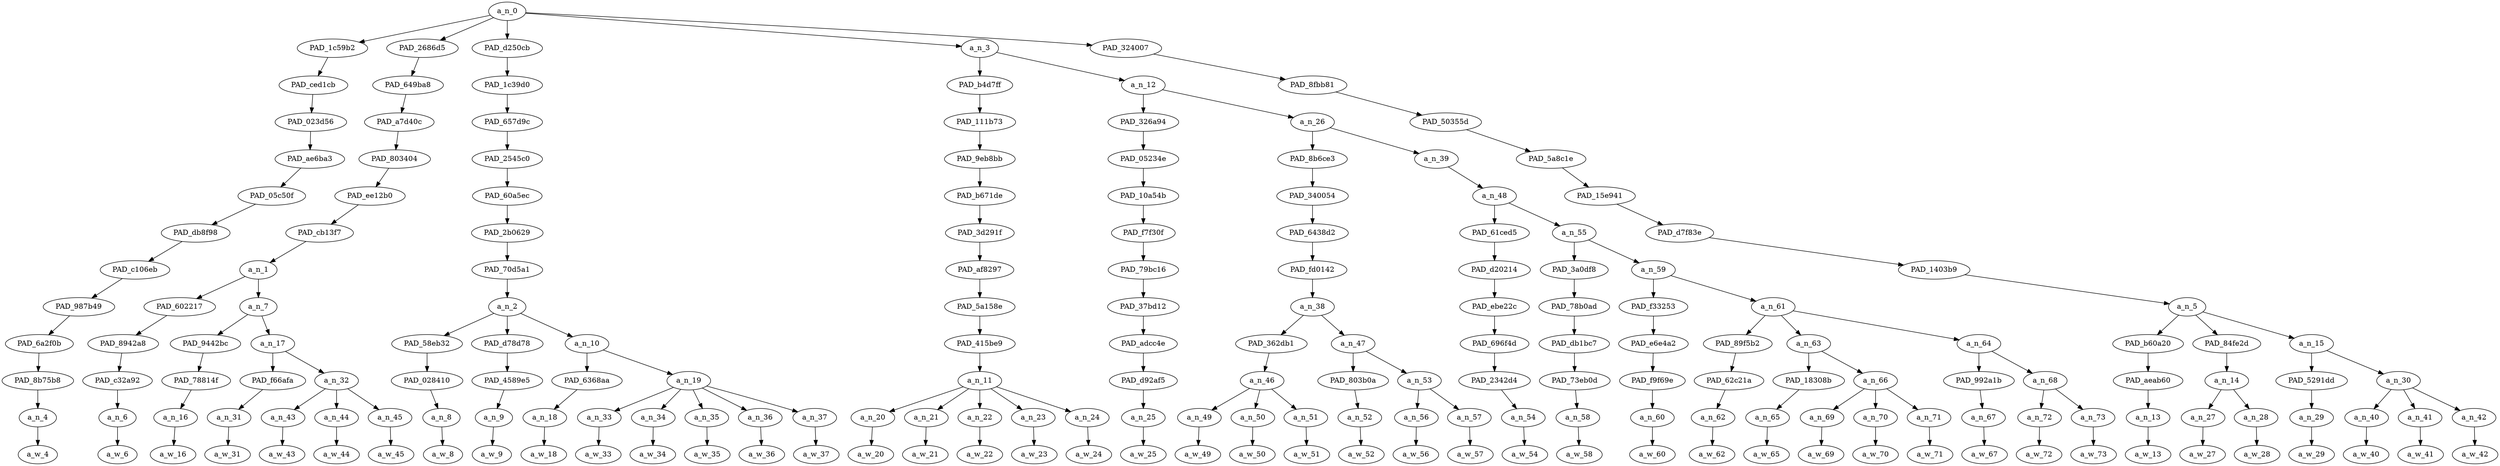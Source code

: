 strict digraph "" {
	a_n_0	[div_dir=1,
		index=0,
		level=12,
		pos="20.855989583333333,12!",
		text_span="[0, 1, 2, 3, 4, 5, 6, 7, 8, 9, 10, 11, 12, 13, 14, 15, 16, 17, 18, 19, 20, 21, 22, 23, 24, 25, 26, 27, 28, 29, 30, 31, 32, 33, 34, \
35, 36, 37, 38, 39, 40, 41, 42, 43, 44]",
		value=1.00000000];
	PAD_1c59b2	[div_dir=-1,
		index=3,
		level=11,
		pos="37.0,11!",
		text_span="[37]",
		value=0.00943195];
	a_n_0 -> PAD_1c59b2;
	PAD_2686d5	[div_dir=1,
		index=0,
		level=11,
		pos="1.0,11!",
		text_span="[0, 1, 2, 3, 4, 5]",
		value=0.24382369];
	a_n_0 -> PAD_2686d5;
	PAD_d250cb	[div_dir=1,
		index=1,
		level=11,
		pos="7.5,11!",
		text_span="[6, 7, 8, 9, 10, 11, 12, 13]",
		value=0.15231520];
	a_n_0 -> PAD_d250cb;
	a_n_3	[div_dir=1,
		index=2,
		level=11,
		pos="18.946614583333332,11!",
		text_span="[14, 15, 16, 17, 18, 19, 20, 21, 22, 23, 24, 25, 26, 27, 28, 29, 30, 31, 32, 33, 34, 35, 36]",
		value=0.47437081];
	a_n_0 -> a_n_3;
	PAD_324007	[div_dir=1,
		index=4,
		level=11,
		pos="39.833333333333336,11!",
		text_span="[38, 39, 40, 41, 42, 43, 44]",
		value=0.11982853];
	a_n_0 -> PAD_324007;
	PAD_ced1cb	[div_dir=-1,
		index=4,
		level=10,
		pos="37.0,10!",
		text_span="[37]",
		value=0.00943195];
	PAD_1c59b2 -> PAD_ced1cb;
	PAD_023d56	[div_dir=-1,
		index=5,
		level=9,
		pos="37.0,9!",
		text_span="[37]",
		value=0.00943195];
	PAD_ced1cb -> PAD_023d56;
	PAD_ae6ba3	[div_dir=-1,
		index=6,
		level=8,
		pos="37.0,8!",
		text_span="[37]",
		value=0.00943195];
	PAD_023d56 -> PAD_ae6ba3;
	PAD_05c50f	[div_dir=-1,
		index=6,
		level=7,
		pos="37.0,7!",
		text_span="[37]",
		value=0.00943195];
	PAD_ae6ba3 -> PAD_05c50f;
	PAD_db8f98	[div_dir=-1,
		index=7,
		level=6,
		pos="37.0,6!",
		text_span="[37]",
		value=0.00943195];
	PAD_05c50f -> PAD_db8f98;
	PAD_c106eb	[div_dir=-1,
		index=8,
		level=5,
		pos="37.0,5!",
		text_span="[37]",
		value=0.00943195];
	PAD_db8f98 -> PAD_c106eb;
	PAD_987b49	[div_dir=-1,
		index=10,
		level=4,
		pos="37.0,4!",
		text_span="[37]",
		value=0.00943195];
	PAD_c106eb -> PAD_987b49;
	PAD_6a2f0b	[div_dir=-1,
		index=16,
		level=3,
		pos="37.0,3!",
		text_span="[37]",
		value=0.00943195];
	PAD_987b49 -> PAD_6a2f0b;
	PAD_8b75b8	[div_dir=-1,
		index=21,
		level=2,
		pos="37.0,2!",
		text_span="[37]",
		value=0.00943195];
	PAD_6a2f0b -> PAD_8b75b8;
	a_n_4	[div_dir=-1,
		index=37,
		level=1,
		pos="37.0,1!",
		text_span="[37]",
		value=0.00943195];
	PAD_8b75b8 -> a_n_4;
	a_w_4	[div_dir=0,
		index=37,
		level=0,
		pos="37,0!",
		text_span="[37]",
		value=but];
	a_n_4 -> a_w_4;
	PAD_649ba8	[div_dir=1,
		index=0,
		level=10,
		pos="1.0,10!",
		text_span="[0, 1, 2, 3, 4, 5]",
		value=0.24382369];
	PAD_2686d5 -> PAD_649ba8;
	PAD_a7d40c	[div_dir=1,
		index=0,
		level=9,
		pos="1.0,9!",
		text_span="[0, 1, 2, 3, 4, 5]",
		value=0.24382369];
	PAD_649ba8 -> PAD_a7d40c;
	PAD_803404	[div_dir=1,
		index=0,
		level=8,
		pos="1.0,8!",
		text_span="[0, 1, 2, 3, 4, 5]",
		value=0.24382369];
	PAD_a7d40c -> PAD_803404;
	PAD_ee12b0	[div_dir=1,
		index=0,
		level=7,
		pos="1.0,7!",
		text_span="[0, 1, 2, 3, 4, 5]",
		value=0.24382369];
	PAD_803404 -> PAD_ee12b0;
	PAD_cb13f7	[div_dir=1,
		index=0,
		level=6,
		pos="1.0,6!",
		text_span="[0, 1, 2, 3, 4, 5]",
		value=0.24382369];
	PAD_ee12b0 -> PAD_cb13f7;
	a_n_1	[div_dir=1,
		index=0,
		level=5,
		pos="1.0,5!",
		text_span="[0, 1, 2, 3, 4, 5]",
		value=0.24382369];
	PAD_cb13f7 -> a_n_1;
	PAD_602217	[div_dir=-1,
		index=0,
		level=4,
		pos="0.0,4!",
		text_span="[0]",
		value=0.01266226];
	a_n_1 -> PAD_602217;
	a_n_7	[div_dir=1,
		index=1,
		level=4,
		pos="2.0,4!",
		text_span="[1, 2, 3, 4, 5]",
		value=0.23090686];
	a_n_1 -> a_n_7;
	PAD_8942a8	[div_dir=-1,
		index=0,
		level=3,
		pos="0.0,3!",
		text_span="[0]",
		value=0.01266226];
	PAD_602217 -> PAD_8942a8;
	PAD_c32a92	[div_dir=-1,
		index=0,
		level=2,
		pos="0.0,2!",
		text_span="[0]",
		value=0.01266226];
	PAD_8942a8 -> PAD_c32a92;
	a_n_6	[div_dir=-1,
		index=0,
		level=1,
		pos="0.0,1!",
		text_span="[0]",
		value=0.01266226];
	PAD_c32a92 -> a_n_6;
	a_w_6	[div_dir=0,
		index=0,
		level=0,
		pos="0,0!",
		text_span="[0]",
		value=if];
	a_n_6 -> a_w_6;
	PAD_9442bc	[div_dir=1,
		index=1,
		level=3,
		pos="1.0,3!",
		text_span="[1]",
		value=0.03723055];
	a_n_7 -> PAD_9442bc;
	a_n_17	[div_dir=1,
		index=2,
		level=3,
		pos="3.0,3!",
		text_span="[2, 3, 4, 5]",
		value=0.19340540];
	a_n_7 -> a_n_17;
	PAD_78814f	[div_dir=1,
		index=1,
		level=2,
		pos="1.0,2!",
		text_span="[1]",
		value=0.03723055];
	PAD_9442bc -> PAD_78814f;
	a_n_16	[div_dir=1,
		index=1,
		level=1,
		pos="1.0,1!",
		text_span="[1]",
		value=0.03723055];
	PAD_78814f -> a_n_16;
	a_w_16	[div_dir=0,
		index=1,
		level=0,
		pos="1,0!",
		text_span="[1]",
		value=britain];
	a_n_16 -> a_w_16;
	PAD_f66afa	[div_dir=-1,
		index=2,
		level=2,
		pos="2.0,2!",
		text_span="[2]",
		value=0.01383636];
	a_n_17 -> PAD_f66afa;
	a_n_32	[div_dir=1,
		index=3,
		level=2,
		pos="4.0,2!",
		text_span="[3, 4, 5]",
		value=0.17937306];
	a_n_17 -> a_n_32;
	a_n_31	[div_dir=-1,
		index=2,
		level=1,
		pos="2.0,1!",
		text_span="[2]",
		value=0.01383636];
	PAD_f66afa -> a_n_31;
	a_w_31	[div_dir=0,
		index=2,
		level=0,
		pos="2,0!",
		text_span="[2]",
		value=closed];
	a_n_31 -> a_w_31;
	a_n_43	[div_dir=1,
		index=3,
		level=1,
		pos="3.0,1!",
		text_span="[3]",
		value=0.01133883];
	a_n_32 -> a_n_43;
	a_n_44	[div_dir=1,
		index=4,
		level=1,
		pos="4.0,1!",
		text_span="[4]",
		value=0.05934914];
	a_n_32 -> a_n_44;
	a_n_45	[div_dir=1,
		index=5,
		level=1,
		pos="5.0,1!",
		text_span="[5]",
		value=0.10845437];
	a_n_32 -> a_n_45;
	a_w_43	[div_dir=0,
		index=3,
		level=0,
		pos="3,0!",
		text_span="[3]",
		value=its];
	a_n_43 -> a_w_43;
	a_w_44	[div_dir=0,
		index=4,
		level=0,
		pos="4,0!",
		text_span="[4]",
		value=borders2day];
	a_n_44 -> a_w_44;
	a_w_45	[div_dir=0,
		index=5,
		level=0,
		pos="5,0!",
		text_span="[5]",
		value=moslems];
	a_n_45 -> a_w_45;
	PAD_1c39d0	[div_dir=1,
		index=1,
		level=10,
		pos="7.5,10!",
		text_span="[6, 7, 8, 9, 10, 11, 12, 13]",
		value=0.15231520];
	PAD_d250cb -> PAD_1c39d0;
	PAD_657d9c	[div_dir=1,
		index=1,
		level=9,
		pos="7.5,9!",
		text_span="[6, 7, 8, 9, 10, 11, 12, 13]",
		value=0.15231520];
	PAD_1c39d0 -> PAD_657d9c;
	PAD_2545c0	[div_dir=1,
		index=1,
		level=8,
		pos="7.5,8!",
		text_span="[6, 7, 8, 9, 10, 11, 12, 13]",
		value=0.15231520];
	PAD_657d9c -> PAD_2545c0;
	PAD_60a5ec	[div_dir=1,
		index=1,
		level=7,
		pos="7.5,7!",
		text_span="[6, 7, 8, 9, 10, 11, 12, 13]",
		value=0.15231520];
	PAD_2545c0 -> PAD_60a5ec;
	PAD_2b0629	[div_dir=1,
		index=1,
		level=6,
		pos="7.5,6!",
		text_span="[6, 7, 8, 9, 10, 11, 12, 13]",
		value=0.15231520];
	PAD_60a5ec -> PAD_2b0629;
	PAD_70d5a1	[div_dir=1,
		index=1,
		level=5,
		pos="7.5,5!",
		text_span="[6, 7, 8, 9, 10, 11, 12, 13]",
		value=0.15231520];
	PAD_2b0629 -> PAD_70d5a1;
	a_n_2	[div_dir=1,
		index=2,
		level=4,
		pos="7.5,4!",
		text_span="[6, 7, 8, 9, 10, 11, 12, 13]",
		value=0.15231520];
	PAD_70d5a1 -> a_n_2;
	PAD_58eb32	[div_dir=1,
		index=3,
		level=3,
		pos="6.0,3!",
		text_span="[6]",
		value=0.01017425];
	a_n_2 -> PAD_58eb32;
	PAD_d78d78	[div_dir=-1,
		index=4,
		level=3,
		pos="7.0,3!",
		text_span="[7]",
		value=0.00806849];
	a_n_2 -> PAD_d78d78;
	a_n_10	[div_dir=1,
		index=5,
		level=3,
		pos="9.5,3!",
		text_span="[8, 9, 10, 11, 12, 13]",
		value=0.13401946];
	a_n_2 -> a_n_10;
	PAD_028410	[div_dir=1,
		index=4,
		level=2,
		pos="6.0,2!",
		text_span="[6]",
		value=0.01017425];
	PAD_58eb32 -> PAD_028410;
	a_n_8	[div_dir=1,
		index=6,
		level=1,
		pos="6.0,1!",
		text_span="[6]",
		value=0.01017425];
	PAD_028410 -> a_n_8;
	a_w_8	[div_dir=0,
		index=6,
		level=0,
		pos="6,0!",
		text_span="[6]",
		value=would];
	a_n_8 -> a_w_8;
	PAD_4589e5	[div_dir=-1,
		index=5,
		level=2,
		pos="7.0,2!",
		text_span="[7]",
		value=0.00806849];
	PAD_d78d78 -> PAD_4589e5;
	a_n_9	[div_dir=-1,
		index=7,
		level=1,
		pos="7.0,1!",
		text_span="[7]",
		value=0.00806849];
	PAD_4589e5 -> a_n_9;
	a_w_9	[div_dir=0,
		index=7,
		level=0,
		pos="7,0!",
		text_span="[7]",
		value=still];
	a_n_9 -> a_w_9;
	PAD_6368aa	[div_dir=-1,
		index=6,
		level=2,
		pos="8.0,2!",
		text_span="[8]",
		value=0.00885722];
	a_n_10 -> PAD_6368aa;
	a_n_19	[div_dir=1,
		index=7,
		level=2,
		pos="11.0,2!",
		text_span="[9, 10, 11, 12, 13]",
		value=0.12510946];
	a_n_10 -> a_n_19;
	a_n_18	[div_dir=-1,
		index=8,
		level=1,
		pos="8.0,1!",
		text_span="[8]",
		value=0.00885722];
	PAD_6368aa -> a_n_18;
	a_w_18	[div_dir=0,
		index=8,
		level=0,
		pos="8,0!",
		text_span="[8]",
		value=become];
	a_n_18 -> a_w_18;
	a_n_33	[div_dir=1,
		index=9,
		level=1,
		pos="9.0,1!",
		text_span="[9]",
		value=0.00788273];
	a_n_19 -> a_n_33;
	a_n_34	[div_dir=-1,
		index=10,
		level=1,
		pos="10.0,1!",
		text_span="[10]",
		value=0.01382812];
	a_n_19 -> a_n_34;
	a_n_35	[div_dir=1,
		index=11,
		level=1,
		pos="11.0,1!",
		text_span="[11]",
		value=0.04300726];
	a_n_19 -> a_n_35;
	a_n_36	[div_dir=1,
		index=12,
		level=1,
		pos="12.0,1!",
		text_span="[12]",
		value=0.01453571];
	a_n_19 -> a_n_36;
	a_n_37	[div_dir=1,
		index=13,
		level=1,
		pos="13.0,1!",
		text_span="[13]",
		value=0.04579928];
	a_n_19 -> a_n_37;
	a_w_33	[div_dir=0,
		index=9,
		level=0,
		pos="9,0!",
		text_span="[9]",
		value=a];
	a_n_33 -> a_w_33;
	a_w_34	[div_dir=0,
		index=10,
		level=0,
		pos="10,0!",
		text_span="[10]",
		value=majority];
	a_n_34 -> a_w_34;
	a_w_35	[div_dir=0,
		index=11,
		level=0,
		pos="11,0!",
		text_span="[11]",
		value=due2their];
	a_n_35 -> a_w_35;
	a_w_36	[div_dir=0,
		index=12,
		level=0,
		pos="12,0!",
		text_span="[12]",
		value=high];
	a_n_36 -> a_w_36;
	a_w_37	[div_dir=0,
		index=13,
		level=0,
		pos="13,0!",
		text_span="[13]",
		value=birthrates];
	a_n_37 -> a_w_37;
	PAD_b4d7ff	[div_dir=1,
		index=2,
		level=10,
		pos="16.0,10!",
		text_span="[14, 15, 16, 17, 18]",
		value=0.17004132];
	a_n_3 -> PAD_b4d7ff;
	a_n_12	[div_dir=1,
		index=3,
		level=10,
		pos="21.893229166666664,10!",
		text_span="[19, 20, 21, 22, 23, 24, 25, 26, 27, 28, 29, 30, 31, 32, 33, 34, 35, 36]",
		value=0.30422633];
	a_n_3 -> a_n_12;
	PAD_111b73	[div_dir=1,
		index=2,
		level=9,
		pos="16.0,9!",
		text_span="[14, 15, 16, 17, 18]",
		value=0.17004132];
	PAD_b4d7ff -> PAD_111b73;
	PAD_9eb8bb	[div_dir=1,
		index=2,
		level=8,
		pos="16.0,8!",
		text_span="[14, 15, 16, 17, 18]",
		value=0.17004132];
	PAD_111b73 -> PAD_9eb8bb;
	PAD_b671de	[div_dir=1,
		index=2,
		level=7,
		pos="16.0,7!",
		text_span="[14, 15, 16, 17, 18]",
		value=0.17004132];
	PAD_9eb8bb -> PAD_b671de;
	PAD_3d291f	[div_dir=1,
		index=2,
		level=6,
		pos="16.0,6!",
		text_span="[14, 15, 16, 17, 18]",
		value=0.17004132];
	PAD_b671de -> PAD_3d291f;
	PAD_af8297	[div_dir=1,
		index=2,
		level=5,
		pos="16.0,5!",
		text_span="[14, 15, 16, 17, 18]",
		value=0.17004132];
	PAD_3d291f -> PAD_af8297;
	PAD_5a158e	[div_dir=1,
		index=3,
		level=4,
		pos="16.0,4!",
		text_span="[14, 15, 16, 17, 18]",
		value=0.17004132];
	PAD_af8297 -> PAD_5a158e;
	PAD_415be9	[div_dir=1,
		index=6,
		level=3,
		pos="16.0,3!",
		text_span="[14, 15, 16, 17, 18]",
		value=0.17004132];
	PAD_5a158e -> PAD_415be9;
	a_n_11	[div_dir=1,
		index=8,
		level=2,
		pos="16.0,2!",
		text_span="[14, 15, 16, 17, 18]",
		value=0.17004132];
	PAD_415be9 -> a_n_11;
	a_n_20	[div_dir=1,
		index=14,
		level=1,
		pos="14.0,1!",
		text_span="[14]",
		value=0.01288440];
	a_n_11 -> a_n_20;
	a_n_21	[div_dir=-1,
		index=15,
		level=1,
		pos="15.0,1!",
		text_span="[15]",
		value=0.00946863];
	a_n_11 -> a_n_21;
	a_n_22	[div_dir=-1,
		index=16,
		level=1,
		pos="16.0,1!",
		text_span="[16]",
		value=0.05023570];
	a_n_11 -> a_n_22;
	a_n_23	[div_dir=1,
		index=17,
		level=1,
		pos="17.0,1!",
		text_span="[17]",
		value=0.07888860];
	a_n_11 -> a_n_23;
	a_n_24	[div_dir=1,
		index=18,
		level=1,
		pos="18.0,1!",
		text_span="[18]",
		value=0.01844505];
	a_n_11 -> a_n_24;
	a_w_20	[div_dir=0,
		index=14,
		level=0,
		pos="14,0!",
		text_span="[14]",
		value=the];
	a_n_20 -> a_w_20;
	a_w_21	[div_dir=0,
		index=15,
		level=0,
		pos="15,0!",
		text_span="[15]",
		value=only];
	a_n_21 -> a_w_21;
	a_w_22	[div_dir=0,
		index=16,
		level=0,
		pos="16,0!",
		text_span="[16]",
		value=solution2the];
	a_n_22 -> a_w_22;
	a_w_23	[div_dir=0,
		index=17,
		level=0,
		pos="17,0!",
		text_span="[17]",
		value=moslem];
	a_n_23 -> a_w_23;
	a_w_24	[div_dir=0,
		index=18,
		level=0,
		pos="18,0!",
		text_span="[18]",
		value=problem];
	a_n_24 -> a_w_24;
	PAD_326a94	[div_dir=-1,
		index=3,
		level=9,
		pos="19.0,9!",
		text_span="[19]",
		value=0.01048169];
	a_n_12 -> PAD_326a94;
	a_n_26	[div_dir=1,
		index=4,
		level=9,
		pos="24.786458333333332,9!",
		text_span="[20, 21, 22, 23, 24, 25, 26, 27, 28, 29, 30, 31, 32, 33, 34, 35, 36]",
		value=0.29369379];
	a_n_12 -> a_n_26;
	PAD_05234e	[div_dir=-1,
		index=3,
		level=8,
		pos="19.0,8!",
		text_span="[19]",
		value=0.01048169];
	PAD_326a94 -> PAD_05234e;
	PAD_10a54b	[div_dir=-1,
		index=3,
		level=7,
		pos="19.0,7!",
		text_span="[19]",
		value=0.01048169];
	PAD_05234e -> PAD_10a54b;
	PAD_f7f30f	[div_dir=-1,
		index=3,
		level=6,
		pos="19.0,6!",
		text_span="[19]",
		value=0.01048169];
	PAD_10a54b -> PAD_f7f30f;
	PAD_79bc16	[div_dir=-1,
		index=3,
		level=5,
		pos="19.0,5!",
		text_span="[19]",
		value=0.01048169];
	PAD_f7f30f -> PAD_79bc16;
	PAD_37bd12	[div_dir=-1,
		index=4,
		level=4,
		pos="19.0,4!",
		text_span="[19]",
		value=0.01048169];
	PAD_79bc16 -> PAD_37bd12;
	PAD_adcc4e	[div_dir=-1,
		index=7,
		level=3,
		pos="19.0,3!",
		text_span="[19]",
		value=0.01048169];
	PAD_37bd12 -> PAD_adcc4e;
	PAD_d92af5	[div_dir=-1,
		index=9,
		level=2,
		pos="19.0,2!",
		text_span="[19]",
		value=0.01048169];
	PAD_adcc4e -> PAD_d92af5;
	a_n_25	[div_dir=-1,
		index=19,
		level=1,
		pos="19.0,1!",
		text_span="[19]",
		value=0.01048169];
	PAD_d92af5 -> a_n_25;
	a_w_25	[div_dir=0,
		index=19,
		level=0,
		pos="19,0!",
		text_span="[19]",
		value=is];
	a_n_25 -> a_w_25;
	PAD_8b6ce3	[div_dir=1,
		index=4,
		level=8,
		pos="22.375,8!",
		text_span="[20, 21, 22, 23, 24, 25]",
		value=0.15810367];
	a_n_26 -> PAD_8b6ce3;
	a_n_39	[div_dir=1,
		index=5,
		level=8,
		pos="27.197916666666664,8!",
		text_span="[26, 27, 28, 29, 30, 31, 32, 33, 34, 35, 36]",
		value=0.13553274];
	a_n_26 -> a_n_39;
	PAD_340054	[div_dir=1,
		index=4,
		level=7,
		pos="22.375,7!",
		text_span="[20, 21, 22, 23, 24, 25]",
		value=0.15810367];
	PAD_8b6ce3 -> PAD_340054;
	PAD_6438d2	[div_dir=1,
		index=4,
		level=6,
		pos="22.375,6!",
		text_span="[20, 21, 22, 23, 24, 25]",
		value=0.15810367];
	PAD_340054 -> PAD_6438d2;
	PAD_fd0142	[div_dir=1,
		index=4,
		level=5,
		pos="22.375,5!",
		text_span="[20, 21, 22, 23, 24, 25]",
		value=0.15810367];
	PAD_6438d2 -> PAD_fd0142;
	a_n_38	[div_dir=1,
		index=5,
		level=4,
		pos="22.375,4!",
		text_span="[20, 21, 22, 23, 24, 25]",
		value=0.15810367];
	PAD_fd0142 -> a_n_38;
	PAD_362db1	[div_dir=1,
		index=8,
		level=3,
		pos="21.0,3!",
		text_span="[20, 21, 22]",
		value=0.13194105];
	a_n_38 -> PAD_362db1;
	a_n_47	[div_dir=1,
		index=9,
		level=3,
		pos="23.75,3!",
		text_span="[23, 24, 25]",
		value=0.02608979];
	a_n_38 -> a_n_47;
	a_n_46	[div_dir=1,
		index=10,
		level=2,
		pos="21.0,2!",
		text_span="[20, 21, 22]",
		value=0.13194105];
	PAD_362db1 -> a_n_46;
	a_n_49	[div_dir=1,
		index=20,
		level=1,
		pos="20.0,1!",
		text_span="[20]",
		value=0.08294960];
	a_n_46 -> a_n_49;
	a_n_50	[div_dir=-1,
		index=21,
		level=1,
		pos="21.0,1!",
		text_span="[21]",
		value=0.01971974];
	a_n_46 -> a_n_50;
	a_n_51	[div_dir=1,
		index=22,
		level=1,
		pos="22.0,1!",
		text_span="[22]",
		value=0.02920007];
	a_n_46 -> a_n_51;
	a_w_49	[div_dir=0,
		index=20,
		level=0,
		pos="20,0!",
		text_span="[20]",
		value=repatriation2their];
	a_n_49 -> a_w_49;
	a_w_50	[div_dir=0,
		index=21,
		level=0,
		pos="21,0!",
		text_span="[21]",
		value=ancestral];
	a_n_50 -> a_w_50;
	a_w_51	[div_dir=0,
		index=22,
		level=0,
		pos="22,0!",
		text_span="[22]",
		value=homelands];
	a_n_51 -> a_w_51;
	PAD_803b0a	[div_dir=-1,
		index=11,
		level=2,
		pos="23.0,2!",
		text_span="[23]",
		value=0.00833071];
	a_n_47 -> PAD_803b0a;
	a_n_53	[div_dir=1,
		index=12,
		level=2,
		pos="24.5,2!",
		text_span="[24, 25]",
		value=0.01773722];
	a_n_47 -> a_n_53;
	a_n_52	[div_dir=-1,
		index=23,
		level=1,
		pos="23.0,1!",
		text_span="[23]",
		value=0.00833071];
	PAD_803b0a -> a_n_52;
	a_w_52	[div_dir=0,
		index=23,
		level=0,
		pos="23,0!",
		text_span="[23]",
		value=at];
	a_n_52 -> a_w_52;
	a_n_56	[div_dir=-1,
		index=24,
		level=1,
		pos="24.0,1!",
		text_span="[24]",
		value=0.00763477];
	a_n_53 -> a_n_56;
	a_n_57	[div_dir=1,
		index=25,
		level=1,
		pos="25.0,1!",
		text_span="[25]",
		value=0.01007510];
	a_n_53 -> a_n_57;
	a_w_56	[div_dir=0,
		index=24,
		level=0,
		pos="24,0!",
		text_span="[24]",
		value=1];
	a_n_56 -> a_w_56;
	a_w_57	[div_dir=0,
		index=25,
		level=0,
		pos="25,0!",
		text_span="[25]",
		value=st];
	a_n_57 -> a_w_57;
	a_n_48	[div_dir=1,
		index=5,
		level=7,
		pos="27.197916666666664,7!",
		text_span="[26, 27, 28, 29, 30, 31, 32, 33, 34, 35, 36]",
		value=0.13552111];
	a_n_39 -> a_n_48;
	PAD_61ced5	[div_dir=-1,
		index=5,
		level=6,
		pos="26.0,6!",
		text_span="[26]",
		value=0.00851415];
	a_n_48 -> PAD_61ced5;
	a_n_55	[div_dir=1,
		index=6,
		level=6,
		pos="28.395833333333332,6!",
		text_span="[27, 28, 29, 30, 31, 32, 33, 34, 35, 36]",
		value=0.12699533];
	a_n_48 -> a_n_55;
	PAD_d20214	[div_dir=-1,
		index=5,
		level=5,
		pos="26.0,5!",
		text_span="[26]",
		value=0.00851415];
	PAD_61ced5 -> PAD_d20214;
	PAD_ebe22c	[div_dir=-1,
		index=6,
		level=4,
		pos="26.0,4!",
		text_span="[26]",
		value=0.00851415];
	PAD_d20214 -> PAD_ebe22c;
	PAD_696f4d	[div_dir=-1,
		index=10,
		level=3,
		pos="26.0,3!",
		text_span="[26]",
		value=0.00851415];
	PAD_ebe22c -> PAD_696f4d;
	PAD_2342d4	[div_dir=-1,
		index=13,
		level=2,
		pos="26.0,2!",
		text_span="[26]",
		value=0.00851415];
	PAD_696f4d -> PAD_2342d4;
	a_n_54	[div_dir=-1,
		index=26,
		level=1,
		pos="26.0,1!",
		text_span="[26]",
		value=0.00851415];
	PAD_2342d4 -> a_n_54;
	a_w_54	[div_dir=0,
		index=26,
		level=0,
		pos="26,0!",
		text_span="[26]",
		value=it];
	a_n_54 -> a_w_54;
	PAD_3a0df8	[div_dir=-1,
		index=6,
		level=5,
		pos="27.0,5!",
		text_span="[27]",
		value=0.00827106];
	a_n_55 -> PAD_3a0df8;
	a_n_59	[div_dir=1,
		index=7,
		level=5,
		pos="29.791666666666664,5!",
		text_span="[28, 29, 30, 31, 32, 33, 34, 35, 36]",
		value=0.11870658];
	a_n_55 -> a_n_59;
	PAD_78b0ad	[div_dir=-1,
		index=7,
		level=4,
		pos="27.0,4!",
		text_span="[27]",
		value=0.00827106];
	PAD_3a0df8 -> PAD_78b0ad;
	PAD_db1bc7	[div_dir=-1,
		index=11,
		level=3,
		pos="27.0,3!",
		text_span="[27]",
		value=0.00827106];
	PAD_78b0ad -> PAD_db1bc7;
	PAD_73eb0d	[div_dir=-1,
		index=14,
		level=2,
		pos="27.0,2!",
		text_span="[27]",
		value=0.00827106];
	PAD_db1bc7 -> PAD_73eb0d;
	a_n_58	[div_dir=-1,
		index=27,
		level=1,
		pos="27.0,1!",
		text_span="[27]",
		value=0.00827106];
	PAD_73eb0d -> a_n_58;
	a_w_58	[div_dir=0,
		index=27,
		level=0,
		pos="27,0!",
		text_span="[27]",
		value=can];
	a_n_58 -> a_w_58;
	PAD_f33253	[div_dir=-1,
		index=8,
		level=4,
		pos="28.0,4!",
		text_span="[28]",
		value=0.00809153];
	a_n_59 -> PAD_f33253;
	a_n_61	[div_dir=1,
		index=9,
		level=4,
		pos="31.583333333333332,4!",
		text_span="[29, 30, 31, 32, 33, 34, 35, 36]",
		value=0.11059092];
	a_n_59 -> a_n_61;
	PAD_e6e4a2	[div_dir=-1,
		index=12,
		level=3,
		pos="28.0,3!",
		text_span="[28]",
		value=0.00809153];
	PAD_f33253 -> PAD_e6e4a2;
	PAD_f9f69e	[div_dir=-1,
		index=15,
		level=2,
		pos="28.0,2!",
		text_span="[28]",
		value=0.00809153];
	PAD_e6e4a2 -> PAD_f9f69e;
	a_n_60	[div_dir=-1,
		index=28,
		level=1,
		pos="28.0,1!",
		text_span="[28]",
		value=0.00809153];
	PAD_f9f69e -> a_n_60;
	a_w_60	[div_dir=0,
		index=28,
		level=0,
		pos="28,0!",
		text_span="[28]",
		value=be];
	a_n_60 -> a_w_60;
	PAD_89f5b2	[div_dir=1,
		index=13,
		level=3,
		pos="29.0,3!",
		text_span="[29]",
		value=0.01197430];
	a_n_61 -> PAD_89f5b2;
	a_n_63	[div_dir=1,
		index=14,
		level=3,
		pos="31.0,3!",
		text_span="[30, 31, 32, 33]",
		value=0.03452186];
	a_n_61 -> a_n_63;
	a_n_64	[div_dir=-1,
		index=15,
		level=3,
		pos="34.75,3!",
		text_span="[34, 35, 36]",
		value=0.06406659];
	a_n_61 -> a_n_64;
	PAD_62c21a	[div_dir=1,
		index=16,
		level=2,
		pos="29.0,2!",
		text_span="[29]",
		value=0.01197430];
	PAD_89f5b2 -> PAD_62c21a;
	a_n_62	[div_dir=1,
		index=29,
		level=1,
		pos="29.0,1!",
		text_span="[29]",
		value=0.01197430];
	PAD_62c21a -> a_n_62;
	a_w_62	[div_dir=0,
		index=29,
		level=0,
		pos="29,0!",
		text_span="[29]",
		value=tried];
	a_n_62 -> a_w_62;
	PAD_18308b	[div_dir=1,
		index=17,
		level=2,
		pos="30.0,2!",
		text_span="[30]",
		value=0.00755721];
	a_n_63 -> PAD_18308b;
	a_n_66	[div_dir=1,
		index=18,
		level=2,
		pos="32.0,2!",
		text_span="[31, 32, 33]",
		value=0.02691110];
	a_n_63 -> a_n_66;
	a_n_65	[div_dir=1,
		index=30,
		level=1,
		pos="30.0,1!",
		text_span="[30]",
		value=0.00755721];
	PAD_18308b -> a_n_65;
	a_w_65	[div_dir=0,
		index=30,
		level=0,
		pos="30,0!",
		text_span="[30]",
		value=on];
	a_n_65 -> a_w_65;
	a_n_69	[div_dir=1,
		index=31,
		level=1,
		pos="31.0,1!",
		text_span="[31]",
		value=0.00778970];
	a_n_66 -> a_n_69;
	a_n_70	[div_dir=1,
		index=32,
		level=1,
		pos="32.0,1!",
		text_span="[32]",
		value=0.01053413];
	a_n_66 -> a_n_70;
	a_n_71	[div_dir=-1,
		index=33,
		level=1,
		pos="33.0,1!",
		text_span="[33]",
		value=0.00853888];
	a_n_66 -> a_n_71;
	a_w_69	[div_dir=0,
		index=31,
		level=0,
		pos="31,0!",
		text_span="[31]",
		value=a1];
	a_n_69 -> a_w_69;
	a_w_70	[div_dir=0,
		index=32,
		level=0,
		pos="32,0!",
		text_span="[32]",
		value=voluntary];
	a_n_70 -> a_w_70;
	a_w_71	[div_dir=0,
		index=33,
		level=0,
		pos="33,0!",
		text_span="[33]",
		value=basis];
	a_n_71 -> a_w_71;
	PAD_992a1b	[div_dir=-1,
		index=19,
		level=2,
		pos="34.0,2!",
		text_span="[34]",
		value=0.00803507];
	a_n_64 -> PAD_992a1b;
	a_n_68	[div_dir=-1,
		index=20,
		level=2,
		pos="35.5,2!",
		text_span="[35, 36]",
		value=0.05602010];
	a_n_64 -> a_n_68;
	a_n_67	[div_dir=-1,
		index=34,
		level=1,
		pos="34.0,1!",
		text_span="[34]",
		value=0.00803507];
	PAD_992a1b -> a_n_67;
	a_w_67	[div_dir=0,
		index=34,
		level=0,
		pos="34,0!",
		text_span="[34]",
		value=with];
	a_n_67 -> a_w_67;
	a_n_72	[div_dir=1,
		index=35,
		level=1,
		pos="35.0,1!",
		text_span="[35]",
		value=0.00933548];
	a_n_68 -> a_n_72;
	a_n_73	[div_dir=-1,
		index=36,
		level=1,
		pos="36.0,1!",
		text_span="[36]",
		value=0.04667945];
	a_n_68 -> a_n_73;
	a_w_72	[div_dir=0,
		index=35,
		level=0,
		pos="35,0!",
		text_span="[35]",
		value=financial];
	a_n_72 -> a_w_72;
	a_w_73	[div_dir=0,
		index=36,
		level=0,
		pos="36,0!",
		text_span="[36]",
		value=compensation4example];
	a_n_73 -> a_w_73;
	PAD_8fbb81	[div_dir=1,
		index=5,
		level=10,
		pos="39.833333333333336,10!",
		text_span="[38, 39, 40, 41, 42, 43, 44]",
		value=0.11982853];
	PAD_324007 -> PAD_8fbb81;
	PAD_50355d	[div_dir=1,
		index=6,
		level=9,
		pos="39.833333333333336,9!",
		text_span="[38, 39, 40, 41, 42, 43, 44]",
		value=0.11982853];
	PAD_8fbb81 -> PAD_50355d;
	PAD_5a8c1e	[div_dir=1,
		index=7,
		level=8,
		pos="39.833333333333336,8!",
		text_span="[38, 39, 40, 41, 42, 43, 44]",
		value=0.11982853];
	PAD_50355d -> PAD_5a8c1e;
	PAD_15e941	[div_dir=1,
		index=7,
		level=7,
		pos="39.833333333333336,7!",
		text_span="[38, 39, 40, 41, 42, 43, 44]",
		value=0.11982853];
	PAD_5a8c1e -> PAD_15e941;
	PAD_d7f83e	[div_dir=1,
		index=8,
		level=6,
		pos="39.833333333333336,6!",
		text_span="[38, 39, 40, 41, 42, 43, 44]",
		value=0.11982853];
	PAD_15e941 -> PAD_d7f83e;
	PAD_1403b9	[div_dir=1,
		index=9,
		level=5,
		pos="39.833333333333336,5!",
		text_span="[38, 39, 40, 41, 42, 43, 44]",
		value=0.11982853];
	PAD_d7f83e -> PAD_1403b9;
	a_n_5	[div_dir=1,
		index=11,
		level=4,
		pos="39.833333333333336,4!",
		text_span="[38, 39, 40, 41, 42, 43, 44]",
		value=0.11982853];
	PAD_1403b9 -> a_n_5;
	PAD_b60a20	[div_dir=1,
		index=17,
		level=3,
		pos="38.0,3!",
		text_span="[38]",
		value=0.01046239];
	a_n_5 -> PAD_b60a20;
	PAD_84fe2d	[div_dir=1,
		index=18,
		level=3,
		pos="39.5,3!",
		text_span="[39, 40]",
		value=0.01722867];
	a_n_5 -> PAD_84fe2d;
	a_n_15	[div_dir=1,
		index=19,
		level=3,
		pos="42.0,3!",
		text_span="[41, 42, 43, 44]",
		value=0.09202448];
	a_n_5 -> a_n_15;
	PAD_aeab60	[div_dir=1,
		index=22,
		level=2,
		pos="38.0,2!",
		text_span="[38]",
		value=0.01046239];
	PAD_b60a20 -> PAD_aeab60;
	a_n_13	[div_dir=1,
		index=38,
		level=1,
		pos="38.0,1!",
		text_span="[38]",
		value=0.01046239];
	PAD_aeab60 -> a_n_13;
	a_w_13	[div_dir=0,
		index=38,
		level=0,
		pos="38,0!",
		text_span="[38]",
		value=eventually];
	a_n_13 -> a_w_13;
	a_n_14	[div_dir=1,
		index=23,
		level=2,
		pos="39.5,2!",
		text_span="[39, 40]",
		value=0.01722867];
	PAD_84fe2d -> a_n_14;
	a_n_27	[div_dir=1,
		index=39,
		level=1,
		pos="39.0,1!",
		text_span="[39]",
		value=0.00843147];
	a_n_14 -> a_n_27;
	a_n_28	[div_dir=1,
		index=40,
		level=1,
		pos="40.0,1!",
		text_span="[40]",
		value=0.00875040];
	a_n_14 -> a_n_28;
	a_w_27	[div_dir=0,
		index=39,
		level=0,
		pos="39,0!",
		text_span="[39]",
		value=they];
	a_n_27 -> a_w_27;
	a_w_28	[div_dir=0,
		index=40,
		level=0,
		pos="40,0!",
		text_span="[40]",
		value=all];
	a_n_28 -> a_w_28;
	PAD_5291dd	[div_dir=1,
		index=24,
		level=2,
		pos="41.0,2!",
		text_span="[41]",
		value=0.01298477];
	a_n_15 -> PAD_5291dd;
	a_n_30	[div_dir=1,
		index=25,
		level=2,
		pos="43.0,2!",
		text_span="[42, 43, 44]",
		value=0.07895662];
	a_n_15 -> a_n_30;
	a_n_29	[div_dir=1,
		index=41,
		level=1,
		pos="41.0,1!",
		text_span="[41]",
		value=0.01298477];
	PAD_5291dd -> a_n_29;
	a_w_29	[div_dir=0,
		index=41,
		level=0,
		pos="41,0!",
		text_span="[41]",
		value=must];
	a_n_29 -> a_w_29;
	a_n_40	[div_dir=1,
		index=42,
		level=1,
		pos="42.0,1!",
		text_span="[42]",
		value=0.02919700];
	a_n_30 -> a_n_40;
	a_n_41	[div_dir=-1,
		index=43,
		level=1,
		pos="43.0,1!",
		text_span="[43]",
		value=0.02803565];
	a_n_30 -> a_n_41;
	a_n_42	[div_dir=1,
		index=44,
		level=1,
		pos="44.0,1!",
		text_span="[44]",
		value=0.02164256];
	a_n_30 -> a_n_42;
	a_w_40	[div_dir=0,
		index=42,
		level=0,
		pos="42,0!",
		text_span="[42]",
		value=b];
	a_n_40 -> a_w_40;
	a_w_41	[div_dir=0,
		index=43,
		level=0,
		pos="43,0!",
		text_span="[43]",
		value=told2];
	a_n_41 -> a_w_41;
	a_w_42	[div_dir=0,
		index=44,
		level=0,
		pos="44,0!",
		text_span="[44]",
		value=go];
	a_n_42 -> a_w_42;
}
